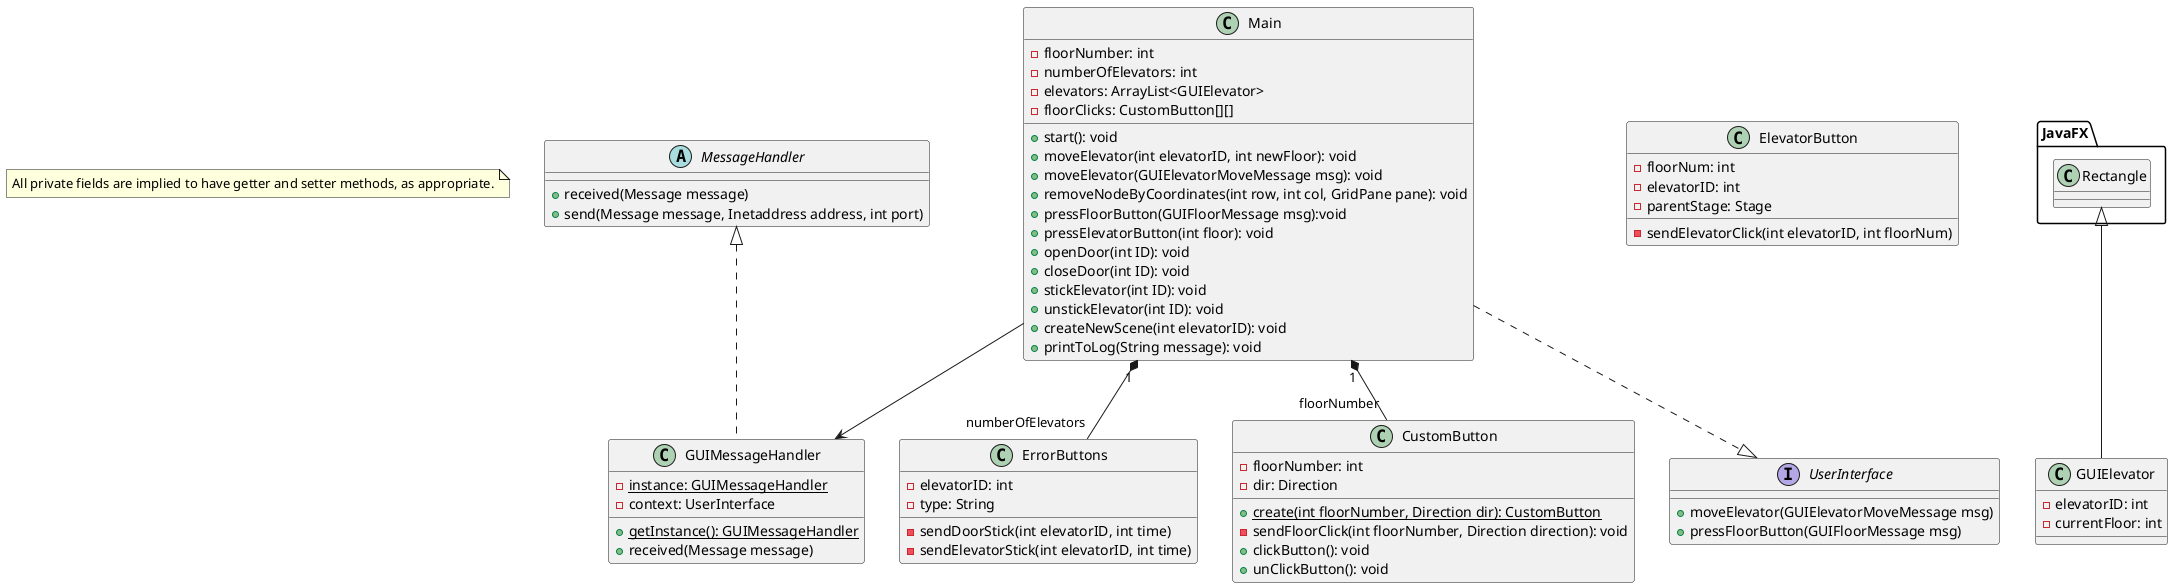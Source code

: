@startuml

note "All private fields are implied to have getter and setter methods, as appropriate." as N1

abstract class MessageHandler {
    +received(Message message)
    +send(Message message, Inetaddress address, int port)
}

class GUIMessageHandler {
    -{static} instance: GUIMessageHandler
    -context: UserInterface

    +{static} getInstance(): GUIMessageHandler
    +received(Message message)
}

class Main {
    -floorNumber: int
    -numberOfElevators: int
    -elevators: ArrayList<GUIElevator>
    -floorClicks: CustomButton[][]

    +start(): void
    +moveElevator(int elevatorID, int newFloor): void
    +moveElevator(GUIElevatorMoveMessage msg): void
    +removeNodeByCoordinates(int row, int col, GridPane pane): void
    +pressFloorButton(GUIFloorMessage msg):void
    +pressElevatorButton(int floor): void 
    +openDoor(int ID): void
    +closeDoor(int ID): void
    +stickElevator(int ID): void
    +unstickElevator(int ID): void
    +createNewScene(int elevatorID): void
    +printToLog(String message): void
}

class ErrorButtons {
    -elevatorID: int
    -type: String

    -sendDoorStick(int elevatorID, int time)
    -sendElevatorStick(int elevatorID, int time)
}

class CustomButton {
    -floorNumber: int
    -dir: Direction

    + {static} create(int floorNumber, Direction dir): CustomButton
    - sendFloorClick(int floorNumber, Direction direction): void
    + clickButton(): void
    + unClickButton(): void
}

class ElevatorButton {
    -floorNum: int
    -elevatorID: int
    -parentStage: Stage

    -sendElevatorClick(int elevatorID, int floorNum)
}

class GUIElevator {
    -elevatorID: int
    -currentFloor: int
}
GUIElevator -up-|> JavaFX.Rectangle

interface UserInterface {
    +moveElevator(GUIElevatorMoveMessage msg)
    +pressFloorButton(GUIFloorMessage msg)
}

MessageHandler <|.. GUIMessageHandler

Main ..|> UserInterface
Main "1" *-- "numberOfElevators" ErrorButtons
Main "1" *-- "floorNumber" CustomButton
Main --> GUIMessageHandler

@enduml